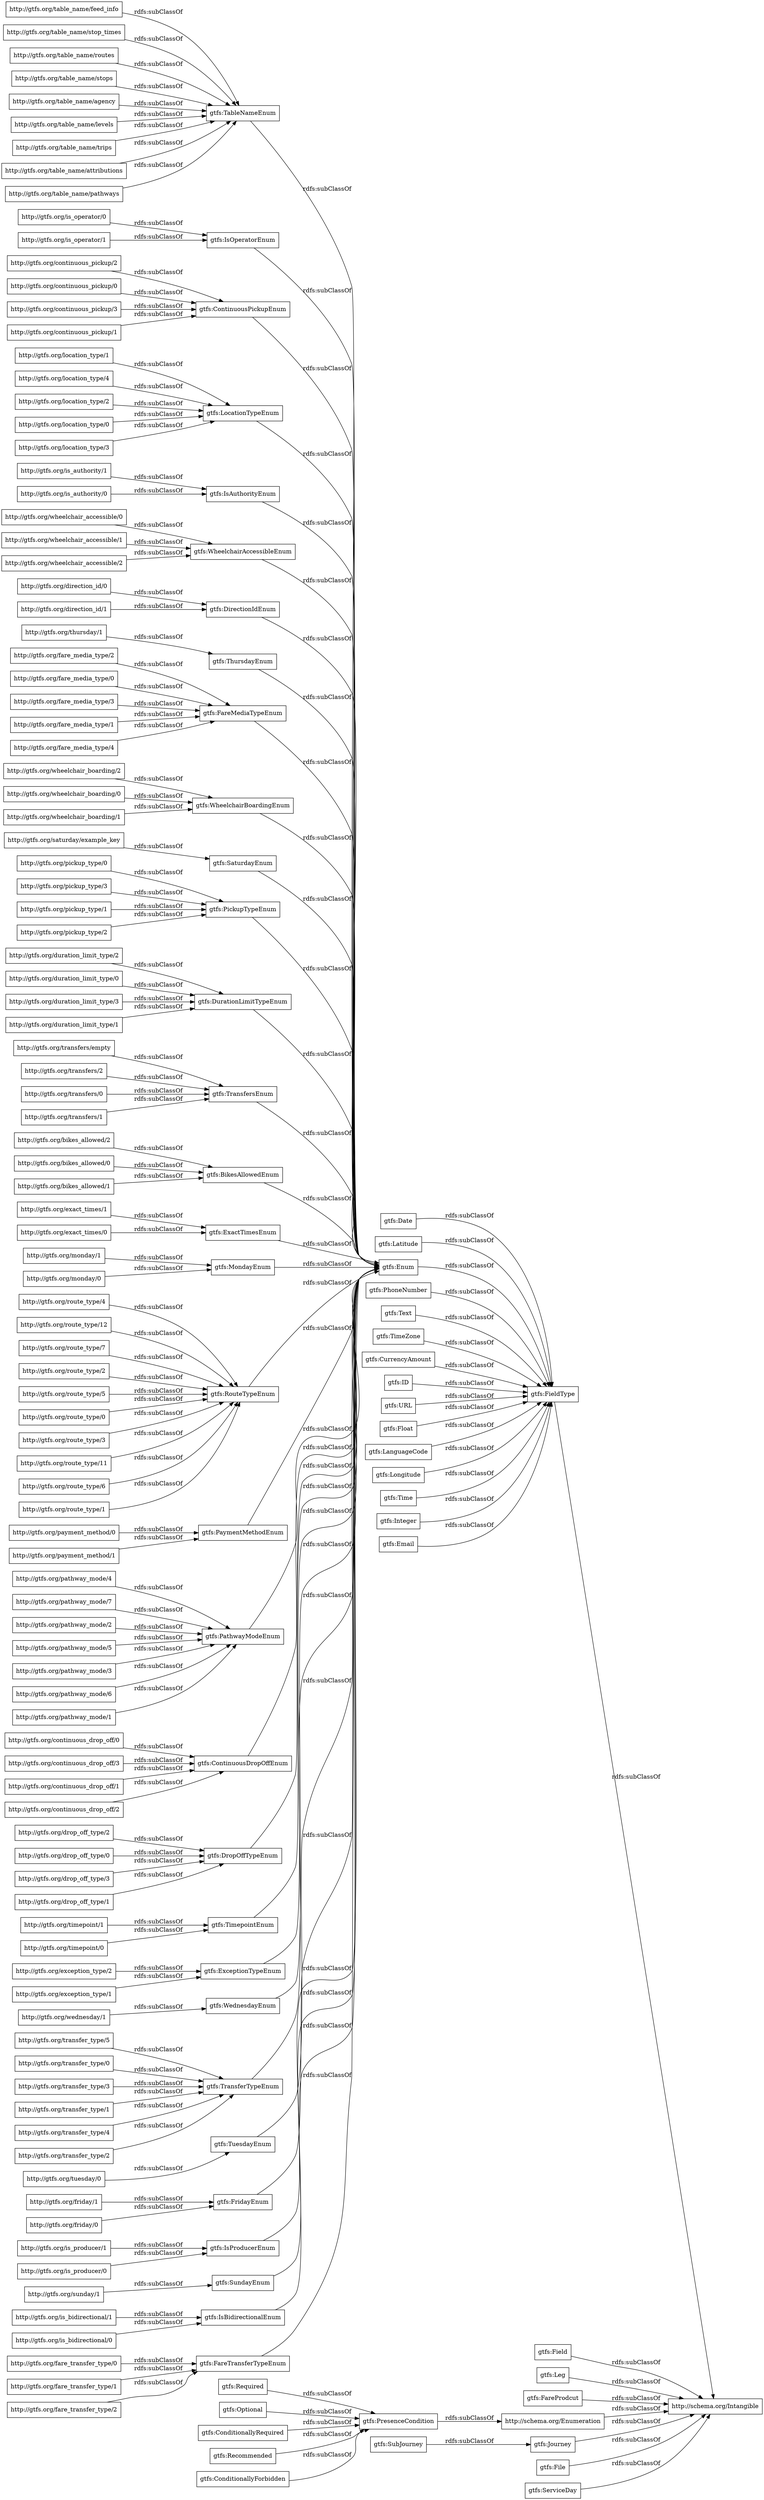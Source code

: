 digraph ar2dtool_diagram { 
rankdir=LR;
size="1000"
node [shape = rectangle, color="black"]; "gtfs:Required" "gtfs:WheelchairAccessibleEnum" "gtfs:DirectionIdEnum" "http://schema.org/Intangible" "gtfs:PhoneNumber" "gtfs:ThursdayEnum" "gtfs:FareMediaTypeEnum" "gtfs:WheelchairBoardingEnum" "gtfs:SaturdayEnum" "gtfs:Text" "gtfs:PickupTypeEnum" "gtfs:DurationLimitTypeEnum" "gtfs:TransfersEnum" "gtfs:TimeZone" "gtfs:BikesAllowedEnum" "gtfs:CurrencyAmount" "gtfs:SubJourney" "gtfs:Field" "gtfs:ExactTimesEnum" "gtfs:ID" "gtfs:MondayEnum" "gtfs:RouteTypeEnum" "gtfs:Leg" "gtfs:URL" "gtfs:FareProdcut" "gtfs:PaymentMethodEnum" "gtfs:PathwayModeEnum" "gtfs:Float" "gtfs:ContinuousDropOffEnum" "gtfs:DropOffTypeEnum" "http://schema.org/Enumeration" "gtfs:TimepointEnum" "gtfs:ExceptionTypeEnum" "gtfs:WednesdayEnum" "gtfs:LanguageCode" "gtfs:TransferTypeEnum" "gtfs:Longitude" "gtfs:TuesdayEnum" "gtfs:FridayEnum" "gtfs:FieldType" "gtfs:Journey" "gtfs:Optional" "gtfs:Time" "gtfs:IsProducerEnum" "gtfs:SundayEnum" "gtfs:IsBidirectionalEnum" "gtfs:FareTransferTypeEnum" "gtfs:File" "gtfs:Integer" "gtfs:ServiceDay" "gtfs:Email" "gtfs:ConditionallyRequired" "gtfs:TableNameEnum" "gtfs:IsOperatorEnum" "gtfs:ContinuousPickupEnum" "gtfs:Recommended" "gtfs:LocationTypeEnum" "gtfs:ConditionallyForbidden" "gtfs:Date" "gtfs:PresenceCondition" "gtfs:Enum" "gtfs:Latitude" "gtfs:IsAuthorityEnum" ; /*classes style*/
	"http://gtfs.org/exception_type/1" -> "gtfs:ExceptionTypeEnum" [ label = "rdfs:subClassOf" ];
	"gtfs:DropOffTypeEnum" -> "gtfs:Enum" [ label = "rdfs:subClassOf" ];
	"http://gtfs.org/pathway_mode/1" -> "gtfs:PathwayModeEnum" [ label = "rdfs:subClassOf" ];
	"http://gtfs.org/transfer_type/2" -> "gtfs:TransferTypeEnum" [ label = "rdfs:subClassOf" ];
	"http://gtfs.org/route_type/2" -> "gtfs:RouteTypeEnum" [ label = "rdfs:subClassOf" ];
	"http://gtfs.org/table_name/trips" -> "gtfs:TableNameEnum" [ label = "rdfs:subClassOf" ];
	"gtfs:Journey" -> "http://schema.org/Intangible" [ label = "rdfs:subClassOf" ];
	"http://gtfs.org/drop_off_type/1" -> "gtfs:DropOffTypeEnum" [ label = "rdfs:subClassOf" ];
	"http://gtfs.org/is_producer/0" -> "gtfs:IsProducerEnum" [ label = "rdfs:subClassOf" ];
	"http://gtfs.org/wheelchair_accessible/2" -> "gtfs:WheelchairAccessibleEnum" [ label = "rdfs:subClassOf" ];
	"http://gtfs.org/exact_times/0" -> "gtfs:ExactTimesEnum" [ label = "rdfs:subClassOf" ];
	"gtfs:SundayEnum" -> "gtfs:Enum" [ label = "rdfs:subClassOf" ];
	"gtfs:FareTransferTypeEnum" -> "gtfs:Enum" [ label = "rdfs:subClassOf" ];
	"http://gtfs.org/fare_media_type/1" -> "gtfs:FareMediaTypeEnum" [ label = "rdfs:subClassOf" ];
	"gtfs:ExactTimesEnum" -> "gtfs:Enum" [ label = "rdfs:subClassOf" ];
	"gtfs:FridayEnum" -> "gtfs:Enum" [ label = "rdfs:subClassOf" ];
	"http://gtfs.org/thursday/1" -> "gtfs:ThursdayEnum" [ label = "rdfs:subClassOf" ];
	"gtfs:ConditionallyRequired" -> "gtfs:PresenceCondition" [ label = "rdfs:subClassOf" ];
	"gtfs:Time" -> "gtfs:FieldType" [ label = "rdfs:subClassOf" ];
	"http://gtfs.org/is_operator/1" -> "gtfs:IsOperatorEnum" [ label = "rdfs:subClassOf" ];
	"gtfs:SaturdayEnum" -> "gtfs:Enum" [ label = "rdfs:subClassOf" ];
	"gtfs:TransferTypeEnum" -> "gtfs:Enum" [ label = "rdfs:subClassOf" ];
	"gtfs:LanguageCode" -> "gtfs:FieldType" [ label = "rdfs:subClassOf" ];
	"http://gtfs.org/continuous_pickup/0" -> "gtfs:ContinuousPickupEnum" [ label = "rdfs:subClassOf" ];
	"http://gtfs.org/pathway_mode/4" -> "gtfs:PathwayModeEnum" [ label = "rdfs:subClassOf" ];
	"http://gtfs.org/transfer_type/5" -> "gtfs:TransferTypeEnum" [ label = "rdfs:subClassOf" ];
	"http://gtfs.org/route_type/5" -> "gtfs:RouteTypeEnum" [ label = "rdfs:subClassOf" ];
	"http://gtfs.org/duration_limit_type/1" -> "gtfs:DurationLimitTypeEnum" [ label = "rdfs:subClassOf" ];
	"gtfs:Float" -> "gtfs:FieldType" [ label = "rdfs:subClassOf" ];
	"http://gtfs.org/location_type/1" -> "gtfs:LocationTypeEnum" [ label = "rdfs:subClassOf" ];
	"gtfs:ThursdayEnum" -> "gtfs:Enum" [ label = "rdfs:subClassOf" ];
	"gtfs:TransfersEnum" -> "gtfs:Enum" [ label = "rdfs:subClassOf" ];
	"http://gtfs.org/fare_media_type/4" -> "gtfs:FareMediaTypeEnum" [ label = "rdfs:subClassOf" ];
	"gtfs:Email" -> "gtfs:FieldType" [ label = "rdfs:subClassOf" ];
	"http://gtfs.org/transfer_type/0" -> "gtfs:TransferTypeEnum" [ label = "rdfs:subClassOf" ];
	"http://gtfs.org/fare_transfer_type/2" -> "gtfs:FareTransferTypeEnum" [ label = "rdfs:subClassOf" ];
	"http://gtfs.org/route_type/0" -> "gtfs:RouteTypeEnum" [ label = "rdfs:subClassOf" ];
	"http://gtfs.org/wheelchair_boarding/1" -> "gtfs:WheelchairBoardingEnum" [ label = "rdfs:subClassOf" ];
	"http://gtfs.org/payment_method/1" -> "gtfs:PaymentMethodEnum" [ label = "rdfs:subClassOf" ];
	"http://gtfs.org/wheelchair_accessible/0" -> "gtfs:WheelchairAccessibleEnum" [ label = "rdfs:subClassOf" ];
	"http://gtfs.org/transfers/1" -> "gtfs:TransfersEnum" [ label = "rdfs:subClassOf" ];
	"http://gtfs.org/pickup_type/2" -> "gtfs:PickupTypeEnum" [ label = "rdfs:subClassOf" ];
	"gtfs:URL" -> "gtfs:FieldType" [ label = "rdfs:subClassOf" ];
	"http://gtfs.org/continuous_pickup/3" -> "gtfs:ContinuousPickupEnum" [ label = "rdfs:subClassOf" ];
	"http://gtfs.org/pathway_mode/7" -> "gtfs:PathwayModeEnum" [ label = "rdfs:subClassOf" ];
	"gtfs:BikesAllowedEnum" -> "gtfs:Enum" [ label = "rdfs:subClassOf" ];
	"http://gtfs.org/wednesday/1" -> "gtfs:WednesdayEnum" [ label = "rdfs:subClassOf" ];
	"http://gtfs.org/monday/0" -> "gtfs:MondayEnum" [ label = "rdfs:subClassOf" ];
	"http://gtfs.org/saturday/example_key" -> "gtfs:SaturdayEnum" [ label = "rdfs:subClassOf" ];
	"http://gtfs.org/location_type/4" -> "gtfs:LocationTypeEnum" [ label = "rdfs:subClassOf" ];
	"http://gtfs.org/bikes_allowed/1" -> "gtfs:BikesAllowedEnum" [ label = "rdfs:subClassOf" ];
	"gtfs:FareProdcut" -> "http://schema.org/Intangible" [ label = "rdfs:subClassOf" ];
	"gtfs:IsProducerEnum" -> "gtfs:Enum" [ label = "rdfs:subClassOf" ];
	"http://gtfs.org/friday/0" -> "gtfs:FridayEnum" [ label = "rdfs:subClassOf" ];
	"http://gtfs.org/continuous_drop_off/2" -> "gtfs:ContinuousDropOffEnum" [ label = "rdfs:subClassOf" ];
	"gtfs:Integer" -> "gtfs:FieldType" [ label = "rdfs:subClassOf" ];
	"http://gtfs.org/direction_id/1" -> "gtfs:DirectionIdEnum" [ label = "rdfs:subClassOf" ];
	"gtfs:Optional" -> "gtfs:PresenceCondition" [ label = "rdfs:subClassOf" ];
	"http://gtfs.org/exception_type/2" -> "gtfs:ExceptionTypeEnum" [ label = "rdfs:subClassOf" ];
	"gtfs:RouteTypeEnum" -> "gtfs:Enum" [ label = "rdfs:subClassOf" ];
	"gtfs:TimepointEnum" -> "gtfs:Enum" [ label = "rdfs:subClassOf" ];
	"http://gtfs.org/tuesday/0" -> "gtfs:TuesdayEnum" [ label = "rdfs:subClassOf" ];
	"gtfs:CurrencyAmount" -> "gtfs:FieldType" [ label = "rdfs:subClassOf" ];
	"http://gtfs.org/pathway_mode/2" -> "gtfs:PathwayModeEnum" [ label = "rdfs:subClassOf" ];
	"http://gtfs.org/transfer_type/3" -> "gtfs:TransferTypeEnum" [ label = "rdfs:subClassOf" ];
	"http://gtfs.org/route_type/3" -> "gtfs:RouteTypeEnum" [ label = "rdfs:subClassOf" ];
	"http://gtfs.org/drop_off_type/2" -> "gtfs:DropOffTypeEnum" [ label = "rdfs:subClassOf" ];
	"http://gtfs.org/is_producer/1" -> "gtfs:IsProducerEnum" [ label = "rdfs:subClassOf" ];
	"http://gtfs.org/exact_times/1" -> "gtfs:ExactTimesEnum" [ label = "rdfs:subClassOf" ];
	"http://gtfs.org/sunday/1" -> "gtfs:SundayEnum" [ label = "rdfs:subClassOf" ];
	"gtfs:MondayEnum" -> "gtfs:Enum" [ label = "rdfs:subClassOf" ];
	"gtfs:PaymentMethodEnum" -> "gtfs:Enum" [ label = "rdfs:subClassOf" ];
	"http://gtfs.org/fare_media_type/2" -> "gtfs:FareMediaTypeEnum" [ label = "rdfs:subClassOf" ];
	"http://gtfs.org/is_authority/0" -> "gtfs:IsAuthorityEnum" [ label = "rdfs:subClassOf" ];
	"gtfs:Enum" -> "gtfs:FieldType" [ label = "rdfs:subClassOf" ];
	"http://gtfs.org/table_name/attributions" -> "gtfs:TableNameEnum" [ label = "rdfs:subClassOf" ];
	"http://gtfs.org/fare_transfer_type/0" -> "gtfs:FareTransferTypeEnum" [ label = "rdfs:subClassOf" ];
	"http://gtfs.org/route_type/11" -> "gtfs:RouteTypeEnum" [ label = "rdfs:subClassOf" ];
	"gtfs:FieldType" -> "http://schema.org/Intangible" [ label = "rdfs:subClassOf" ];
	"gtfs:PhoneNumber" -> "gtfs:FieldType" [ label = "rdfs:subClassOf" ];
	"http://gtfs.org/table_name/pathways" -> "gtfs:TableNameEnum" [ label = "rdfs:subClassOf" ];
	"http://gtfs.org/pickup_type/0" -> "gtfs:PickupTypeEnum" [ label = "rdfs:subClassOf" ];
	"gtfs:WheelchairAccessibleEnum" -> "gtfs:Enum" [ label = "rdfs:subClassOf" ];
	"gtfs:ContinuousPickupEnum" -> "gtfs:Enum" [ label = "rdfs:subClassOf" ];
	"http://gtfs.org/transfers/empty" -> "gtfs:TransfersEnum" [ label = "rdfs:subClassOf" ];
	"http://gtfs.org/continuous_pickup/1" -> "gtfs:ContinuousPickupEnum" [ label = "rdfs:subClassOf" ];
	"http://gtfs.org/pathway_mode/5" -> "gtfs:PathwayModeEnum" [ label = "rdfs:subClassOf" ];
	"http://gtfs.org/route_type/6" -> "gtfs:RouteTypeEnum" [ label = "rdfs:subClassOf" ];
	"http://gtfs.org/is_bidirectional/0" -> "gtfs:IsBidirectionalEnum" [ label = "rdfs:subClassOf" ];
	"http://gtfs.org/duration_limit_type/2" -> "gtfs:DurationLimitTypeEnum" [ label = "rdfs:subClassOf" ];
	"gtfs:WheelchairBoardingEnum" -> "gtfs:Enum" [ label = "rdfs:subClassOf" ];
	"http://gtfs.org/table_name/feed_info" -> "gtfs:TableNameEnum" [ label = "rdfs:subClassOf" ];
	"http://gtfs.org/location_type/2" -> "gtfs:LocationTypeEnum" [ label = "rdfs:subClassOf" ];
	"gtfs:IsOperatorEnum" -> "gtfs:Enum" [ label = "rdfs:subClassOf" ];
	"gtfs:Latitude" -> "gtfs:FieldType" [ label = "rdfs:subClassOf" ];
	"http://gtfs.org/timepoint/0" -> "gtfs:TimepointEnum" [ label = "rdfs:subClassOf" ];
	"http://gtfs.org/continuous_drop_off/0" -> "gtfs:ContinuousDropOffEnum" [ label = "rdfs:subClassOf" ];
	"gtfs:Text" -> "gtfs:FieldType" [ label = "rdfs:subClassOf" ];
	"http://gtfs.org/table_name/stop_times" -> "gtfs:TableNameEnum" [ label = "rdfs:subClassOf" ];
	"gtfs:PickupTypeEnum" -> "gtfs:Enum" [ label = "rdfs:subClassOf" ];
	"gtfs:SubJourney" -> "gtfs:Journey" [ label = "rdfs:subClassOf" ];
	"http://gtfs.org/transfer_type/1" -> "gtfs:TransferTypeEnum" [ label = "rdfs:subClassOf" ];
	"http://gtfs.org/table_name/routes" -> "gtfs:TableNameEnum" [ label = "rdfs:subClassOf" ];
	"http://gtfs.org/route_type/1" -> "gtfs:RouteTypeEnum" [ label = "rdfs:subClassOf" ];
	"http://gtfs.org/wheelchair_boarding/2" -> "gtfs:WheelchairBoardingEnum" [ label = "rdfs:subClassOf" ];
	"http://gtfs.org/drop_off_type/0" -> "gtfs:DropOffTypeEnum" [ label = "rdfs:subClassOf" ];
	"http://gtfs.org/wheelchair_accessible/1" -> "gtfs:WheelchairAccessibleEnum" [ label = "rdfs:subClassOf" ];
	"http://gtfs.org/transfers/2" -> "gtfs:TransfersEnum" [ label = "rdfs:subClassOf" ];
	"http://gtfs.org/pickup_type/3" -> "gtfs:PickupTypeEnum" [ label = "rdfs:subClassOf" ];
	"gtfs:LocationTypeEnum" -> "gtfs:Enum" [ label = "rdfs:subClassOf" ];
	"gtfs:TuesdayEnum" -> "gtfs:Enum" [ label = "rdfs:subClassOf" ];
	"gtfs:Longitude" -> "gtfs:FieldType" [ label = "rdfs:subClassOf" ];
	"http://gtfs.org/monday/1" -> "gtfs:MondayEnum" [ label = "rdfs:subClassOf" ];
	"gtfs:Date" -> "gtfs:FieldType" [ label = "rdfs:subClassOf" ];
	"http://gtfs.org/fare_media_type/0" -> "gtfs:FareMediaTypeEnum" [ label = "rdfs:subClassOf" ];
	"http://schema.org/Enumeration" -> "http://schema.org/Intangible" [ label = "rdfs:subClassOf" ];
	"gtfs:ContinuousDropOffEnum" -> "gtfs:Enum" [ label = "rdfs:subClassOf" ];
	"gtfs:File" -> "http://schema.org/Intangible" [ label = "rdfs:subClassOf" ];
	"http://gtfs.org/bikes_allowed/2" -> "gtfs:BikesAllowedEnum" [ label = "rdfs:subClassOf" ];
	"gtfs:Leg" -> "http://schema.org/Intangible" [ label = "rdfs:subClassOf" ];
	"gtfs:FareMediaTypeEnum" -> "gtfs:Enum" [ label = "rdfs:subClassOf" ];
	"http://gtfs.org/friday/1" -> "gtfs:FridayEnum" [ label = "rdfs:subClassOf" ];
	"http://gtfs.org/is_operator/0" -> "gtfs:IsOperatorEnum" [ label = "rdfs:subClassOf" ];
	"http://gtfs.org/continuous_drop_off/3" -> "gtfs:ContinuousDropOffEnum" [ label = "rdfs:subClassOf" ];
	"gtfs:ConditionallyForbidden" -> "gtfs:PresenceCondition" [ label = "rdfs:subClassOf" ];
	"http://gtfs.org/table_name/stops" -> "gtfs:TableNameEnum" [ label = "rdfs:subClassOf" ];
	"http://gtfs.org/transfer_type/4" -> "gtfs:TransferTypeEnum" [ label = "rdfs:subClassOf" ];
	"gtfs:TimeZone" -> "gtfs:FieldType" [ label = "rdfs:subClassOf" ];
	"gtfs:ID" -> "gtfs:FieldType" [ label = "rdfs:subClassOf" ];
	"http://gtfs.org/pathway_mode/3" -> "gtfs:PathwayModeEnum" [ label = "rdfs:subClassOf" ];
	"gtfs:Field" -> "http://schema.org/Intangible" [ label = "rdfs:subClassOf" ];
	"http://gtfs.org/route_type/4" -> "gtfs:RouteTypeEnum" [ label = "rdfs:subClassOf" ];
	"gtfs:TableNameEnum" -> "gtfs:Enum" [ label = "rdfs:subClassOf" ];
	"gtfs:DurationLimitTypeEnum" -> "gtfs:Enum" [ label = "rdfs:subClassOf" ];
	"http://gtfs.org/duration_limit_type/0" -> "gtfs:DurationLimitTypeEnum" [ label = "rdfs:subClassOf" ];
	"http://gtfs.org/drop_off_type/3" -> "gtfs:DropOffTypeEnum" [ label = "rdfs:subClassOf" ];
	"http://gtfs.org/location_type/0" -> "gtfs:LocationTypeEnum" [ label = "rdfs:subClassOf" ];
	"http://gtfs.org/fare_media_type/3" -> "gtfs:FareMediaTypeEnum" [ label = "rdfs:subClassOf" ];
	"gtfs:PathwayModeEnum" -> "gtfs:Enum" [ label = "rdfs:subClassOf" ];
	"http://gtfs.org/is_authority/1" -> "gtfs:IsAuthorityEnum" [ label = "rdfs:subClassOf" ];
	"gtfs:PresenceCondition" -> "http://schema.org/Enumeration" [ label = "rdfs:subClassOf" ];
	"http://gtfs.org/table_name/agency" -> "gtfs:TableNameEnum" [ label = "rdfs:subClassOf" ];
	"http://gtfs.org/fare_transfer_type/1" -> "gtfs:FareTransferTypeEnum" [ label = "rdfs:subClassOf" ];
	"http://gtfs.org/wheelchair_boarding/0" -> "gtfs:WheelchairBoardingEnum" [ label = "rdfs:subClassOf" ];
	"http://gtfs.org/route_type/12" -> "gtfs:RouteTypeEnum" [ label = "rdfs:subClassOf" ];
	"http://gtfs.org/payment_method/0" -> "gtfs:PaymentMethodEnum" [ label = "rdfs:subClassOf" ];
	"http://gtfs.org/transfers/0" -> "gtfs:TransfersEnum" [ label = "rdfs:subClassOf" ];
	"http://gtfs.org/pickup_type/1" -> "gtfs:PickupTypeEnum" [ label = "rdfs:subClassOf" ];
	"gtfs:Recommended" -> "gtfs:PresenceCondition" [ label = "rdfs:subClassOf" ];
	"http://gtfs.org/continuous_pickup/2" -> "gtfs:ContinuousPickupEnum" [ label = "rdfs:subClassOf" ];
	"http://gtfs.org/pathway_mode/6" -> "gtfs:PathwayModeEnum" [ label = "rdfs:subClassOf" ];
	"http://gtfs.org/route_type/7" -> "gtfs:RouteTypeEnum" [ label = "rdfs:subClassOf" ];
	"http://gtfs.org/is_bidirectional/1" -> "gtfs:IsBidirectionalEnum" [ label = "rdfs:subClassOf" ];
	"http://gtfs.org/duration_limit_type/3" -> "gtfs:DurationLimitTypeEnum" [ label = "rdfs:subClassOf" ];
	"gtfs:DirectionIdEnum" -> "gtfs:Enum" [ label = "rdfs:subClassOf" ];
	"gtfs:ExceptionTypeEnum" -> "gtfs:Enum" [ label = "rdfs:subClassOf" ];
	"http://gtfs.org/location_type/3" -> "gtfs:LocationTypeEnum" [ label = "rdfs:subClassOf" ];
	"http://gtfs.org/bikes_allowed/0" -> "gtfs:BikesAllowedEnum" [ label = "rdfs:subClassOf" ];
	"http://gtfs.org/timepoint/1" -> "gtfs:TimepointEnum" [ label = "rdfs:subClassOf" ];
	"gtfs:IsBidirectionalEnum" -> "gtfs:Enum" [ label = "rdfs:subClassOf" ];
	"http://gtfs.org/table_name/levels" -> "gtfs:TableNameEnum" [ label = "rdfs:subClassOf" ];
	"gtfs:IsAuthorityEnum" -> "gtfs:Enum" [ label = "rdfs:subClassOf" ];
	"gtfs:ServiceDay" -> "http://schema.org/Intangible" [ label = "rdfs:subClassOf" ];
	"http://gtfs.org/continuous_drop_off/1" -> "gtfs:ContinuousDropOffEnum" [ label = "rdfs:subClassOf" ];
	"gtfs:Required" -> "gtfs:PresenceCondition" [ label = "rdfs:subClassOf" ];
	"gtfs:WednesdayEnum" -> "gtfs:Enum" [ label = "rdfs:subClassOf" ];
	"http://gtfs.org/direction_id/0" -> "gtfs:DirectionIdEnum" [ label = "rdfs:subClassOf" ];

}
